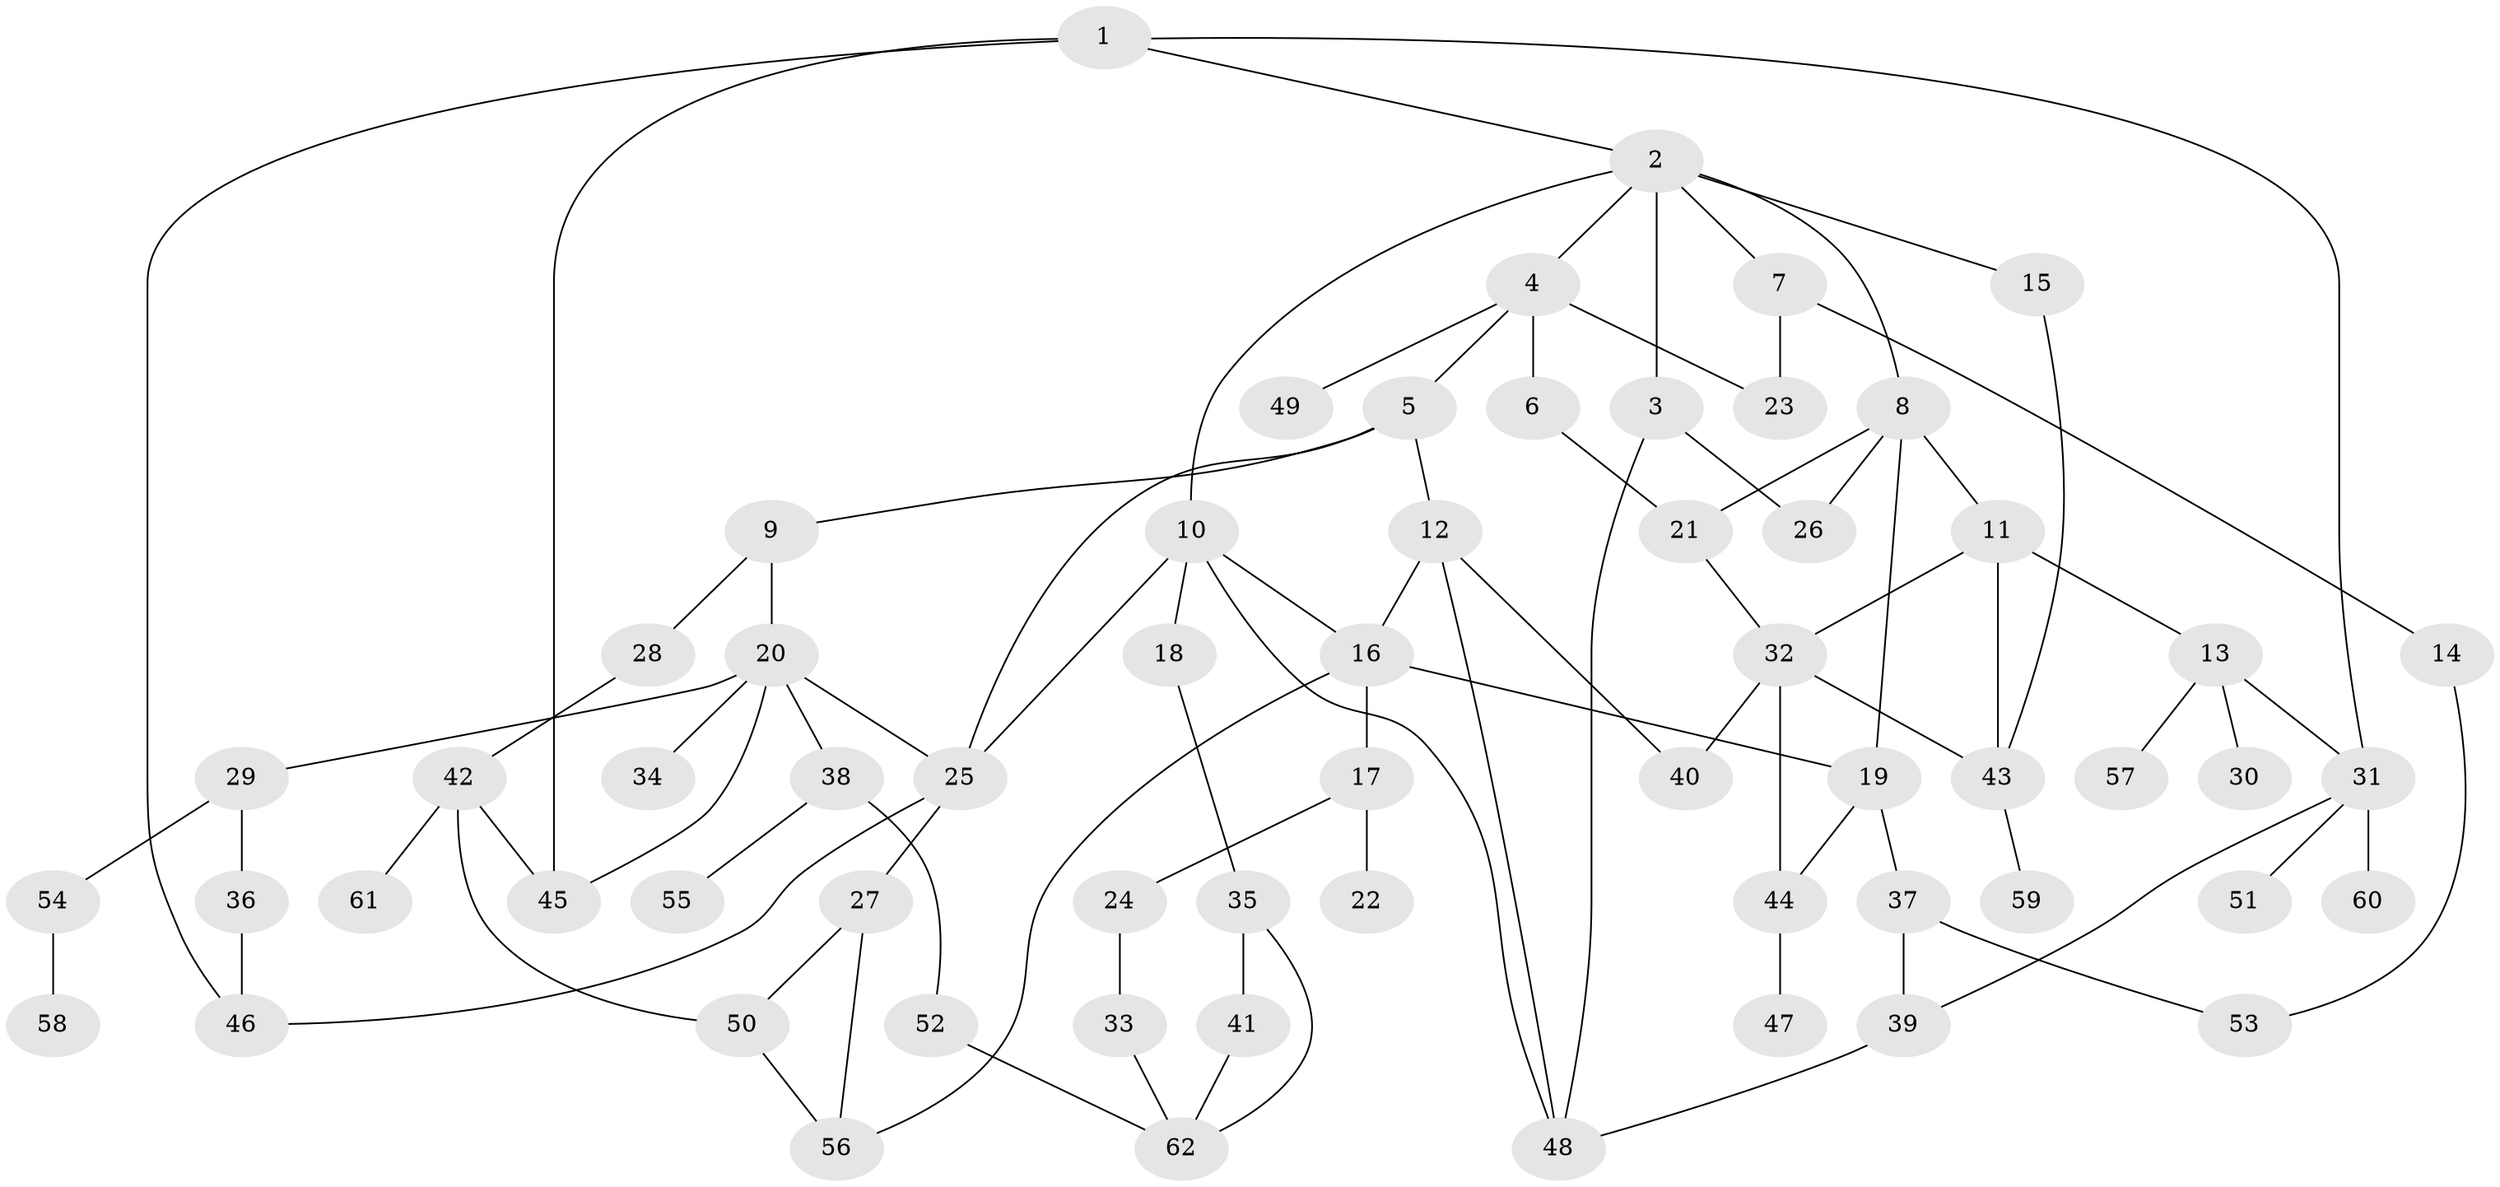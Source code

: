 // coarse degree distribution, {5: 0.07692307692307693, 8: 0.05128205128205128, 4: 0.1282051282051282, 6: 0.02564102564102564, 3: 0.28205128205128205, 7: 0.05128205128205128, 2: 0.23076923076923078, 1: 0.15384615384615385}
// Generated by graph-tools (version 1.1) at 2025/51/02/27/25 19:51:37]
// undirected, 62 vertices, 89 edges
graph export_dot {
graph [start="1"]
  node [color=gray90,style=filled];
  1;
  2;
  3;
  4;
  5;
  6;
  7;
  8;
  9;
  10;
  11;
  12;
  13;
  14;
  15;
  16;
  17;
  18;
  19;
  20;
  21;
  22;
  23;
  24;
  25;
  26;
  27;
  28;
  29;
  30;
  31;
  32;
  33;
  34;
  35;
  36;
  37;
  38;
  39;
  40;
  41;
  42;
  43;
  44;
  45;
  46;
  47;
  48;
  49;
  50;
  51;
  52;
  53;
  54;
  55;
  56;
  57;
  58;
  59;
  60;
  61;
  62;
  1 -- 2;
  1 -- 31;
  1 -- 46;
  1 -- 45;
  2 -- 3;
  2 -- 4;
  2 -- 7;
  2 -- 8;
  2 -- 10;
  2 -- 15;
  3 -- 48;
  3 -- 26;
  4 -- 5;
  4 -- 6;
  4 -- 23;
  4 -- 49;
  5 -- 9;
  5 -- 12;
  5 -- 25;
  6 -- 21;
  7 -- 14;
  7 -- 23;
  8 -- 11;
  8 -- 21;
  8 -- 26;
  8 -- 19;
  9 -- 20;
  9 -- 28;
  10 -- 16;
  10 -- 18;
  10 -- 48;
  10 -- 25;
  11 -- 13;
  11 -- 32;
  11 -- 43;
  12 -- 48;
  12 -- 16;
  12 -- 40;
  13 -- 30;
  13 -- 57;
  13 -- 31;
  14 -- 53;
  15 -- 43;
  16 -- 17;
  16 -- 19;
  16 -- 56;
  17 -- 22;
  17 -- 24;
  18 -- 35;
  19 -- 37;
  19 -- 44;
  20 -- 29;
  20 -- 34;
  20 -- 38;
  20 -- 45;
  20 -- 25;
  21 -- 32;
  24 -- 33;
  25 -- 27;
  25 -- 46;
  27 -- 50;
  27 -- 56;
  28 -- 42;
  29 -- 36;
  29 -- 54;
  31 -- 51;
  31 -- 60;
  31 -- 39;
  32 -- 40;
  32 -- 44;
  32 -- 43;
  33 -- 62;
  35 -- 41;
  35 -- 62;
  36 -- 46;
  37 -- 39;
  37 -- 53;
  38 -- 52;
  38 -- 55;
  39 -- 48;
  41 -- 62;
  42 -- 45;
  42 -- 61;
  42 -- 50;
  43 -- 59;
  44 -- 47;
  50 -- 56;
  52 -- 62;
  54 -- 58;
}
